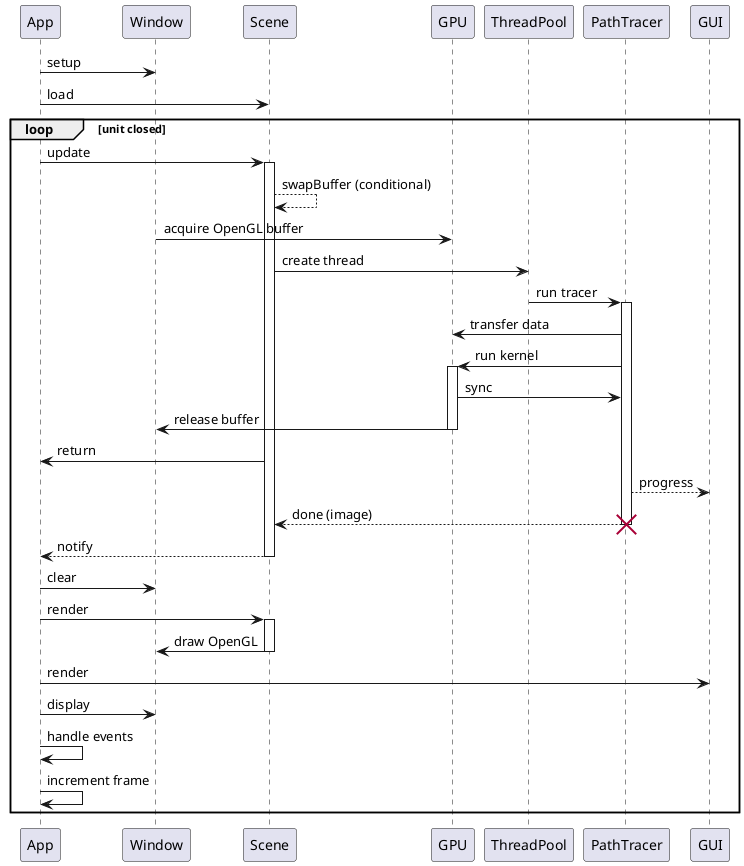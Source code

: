 @startuml
App -> Window : setup
App -> Scene : load
loop unit closed
  App -> Scene : update
  activate Scene
  Scene --> Scene : swapBuffer (conditional)
  Window -> GPU : acquire OpenGL buffer
  Scene -> ThreadPool : create thread
  ThreadPool -> PathTracer : run tracer
  activate PathTracer
  PathTracer -> GPU : transfer data
  PathTracer -> GPU : run kernel
  activate GPU
  GPU -> PathTracer : sync
  GPU -> Window : release buffer
  deactivate GPU
  Scene -> App : return
  PathTracer --> GUI : progress
  PathTracer --> Scene : done (image)
  destroy PathTracer
  Scene --> App : notify
  deactivate Scene
  App -> Window : clear
  App -> Scene : render
  activate Scene
  Scene -> Window : draw OpenGL
  deactivate Scene
  App -> GUI : render
  App -> Window : display
  App -> App : handle events
  App -> App : increment frame
end
@enduml

@startuml

PathTracer -- Scene
PathTracer -- Camera
Scene *-- Object
Object *-- Material
PathTracer .. AppContext
TraceContext *-- AppContext
TraceContext *-- Sampler
Material .. TraceContext
Camera .. TraceContext
Material -- MaterialSample
Material *-- MaterialType
Camera .. Ray
Material .. Ray
Scene .. Intersection
Object .. Intersection
Object *-- Primitive
Primitive *-- Sphere
Primitive *-- Disc
Primitive *-- Plane
Object *-- ObjectType

class Pixel {
  Vec2 xy;
  Color4 color;
}

class Radiance {
  float r, g, b;
}

class AppContext {
  size_t spp            = 0;
  float dtime           = 0.f;
  float elapsed_seconds = 0.f;
  float renderError     = 0.f;
  float exposure        = 1.f;
  float gamma           = 2.4f;
  int max_depth         = 4;
  float far_plane       = 20.f;
  std::map<std::string, bool> features;
  DisplayMode mode = DisplayMode::Color;
}

class TraceContext {
  AppContext *app;
  Sampler *sampler;
  float sample1D();
  Vec2 sample2D();
  Vec3 sample3D();
}

class Scene {
  std::vector<Object> objects
  Intersection intersect(Ray const &r) const;
}

class Sphere {
  float radius;
}

class Plane {
  Vec3 normal;
}

class Disc {
  Vec3 normal;
  float radius;
}

interface Primitive {
  Intersection intersect(Ray const &r, Object const *obj) const;
}

enum ObjectType {
  SPHERE,
  PLANE,
  DISC,
}

class Object {
  std::string name;
  Material mat;
  ObjectType type;
  Affine tr;
  Intersection intersect(Ray const &r) const;
  void setTransform(Affine const &t);
}

enum MaterialType {
  DIFF,
  SPEC,
}

class Material {
  Radiance diffuse;
  Radiance emittance;
  MaterialType type;

  Radiance Le(Intersection const &i, Ray const &wo) const;
  MaterialSample sample(Intersection const &i, Ray const &wo, TraceContext &ctx) const;
}

class Intersection {
  float distance;
  Object const* object;
  Vec3 x;
  Vec3 n;
  ' Vec3 dudp, dvdp; Tangents
  ' Vec2 uv; Texture lookup coordinates
  operator bool() const;
  bool valid() const;
  bool operator<(Intersection const &other) const;
}

class Camera {
  Affine tr;
  float w, h;
  float fov;
  Ray castRay(Vec2 const &coord, TraceContext &ctx) const;
}


class MaterialSample {
  Radiance fr;
  Ray wi;
  float pdf;
}

class Ray {
  Vec3 origin;
  Vec3 dir;

  int depth;
}

class PathTracer {
  std::vector<Radiance> radianceBuffer;
  std::mutex dataMutex;

  std::vector<Pixel> render(Scene const &scene, Camera const &cam, AppContext &ctx);
  Radiance trace(Scene const &scene, Ray const &wo, TraceContext &ctx);
  void reset(Camera const &cam);
}

interface Sampler {
  void init(uint32_t seed, uint32_t offset);
  float get1D();
  Vec2 get2D();
  Vec3 get3D();
}

class SamplerStd implements Sampler {
  std::mt19937 gen;
  std::uniform_real_distribution<float> dis;
}

class SamplerCurand implements Sampler {
  curandState gen;
}

' class Path {
'   std::vector<Bounce> vertices
' }

' Path *-- Bounce

' class Bounce {

' }

' PathTracer -- PathIntegrator
' PathIntegrator -- Path
@enduml